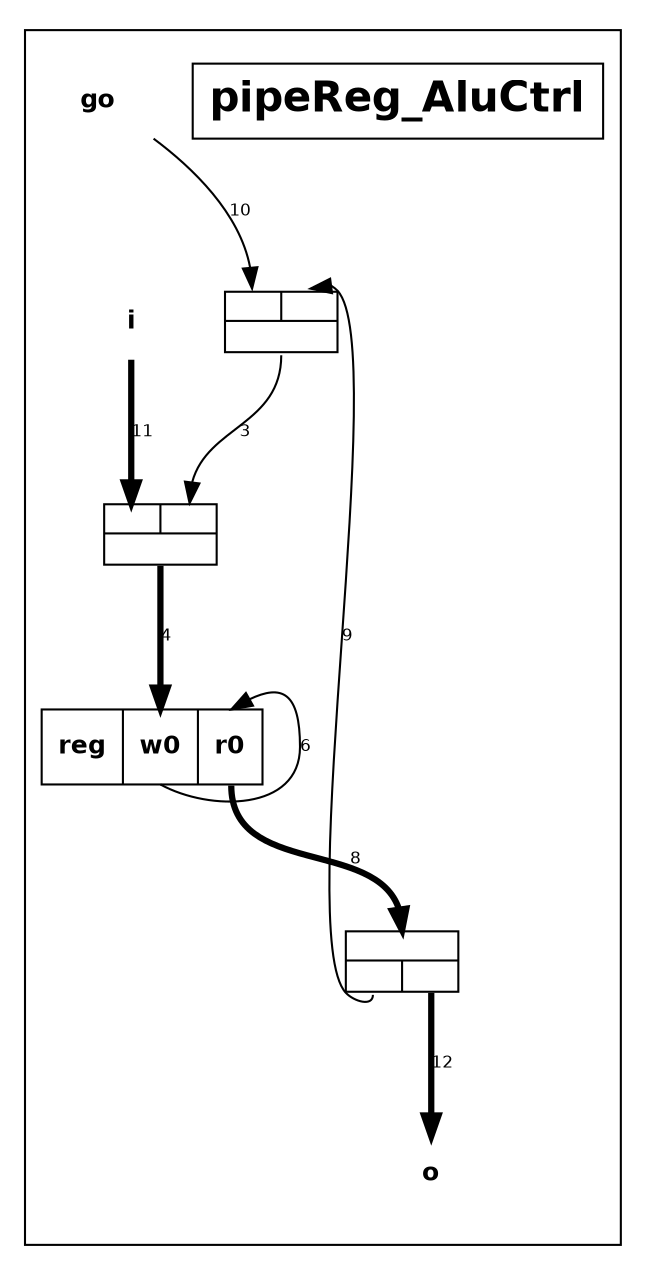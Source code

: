 digraph pipeReg_AluCtrl {
  outputorder="edgesfirst";
  size="7.086614173228347,10.236220472440946";
  ratio="2.0"
  subgraph cluster_pipeReg_AluCtrl {
    edge [fontsize="8", fontname="Helvetica", labelfontname="Helvetica", labelfontsize="8", arrowhead="normal"];
    node [fontsize="12", fontname="Helvetica-Bold", shape="box"];
    title [label="pipeReg_AluCtrl", fontsize="20"];
    port0 [portref="0", label="go", style="bold", shape="none"];
    port1 [portref="1", label="i", style="bold", shape="none"];
    port2 [portref="2", label="o", style="bold", shape="none"];
    comp5 [compref="5", label="{{<i0>|<i1>}|{<o>}}", height="0.4", fontsize="2", nojustify="true", shape="record"];
    comp6 [compref="6", label="reg|<w0>w0|<r0>r0", shape="record"];
    comp7 [compref="7", label="{{<i0>|<i1>}|{<o>}}", height="0.4", fontsize="2", nojustify="true", shape="record"];
    comp8 [compref="8", label="{{<i>}|{<o0>|<o1>}}", height="0.4", fontsize="2", nojustify="true", shape="record"]
    comp5:o:s -> comp7:i1:n [linkref="3", label="3", penwidth="1", weight="1"];
    comp7:o:s -> comp6:w0:n [linkref="4", label="4", penwidth="3", weight="3"];
    comp6:w0:s -> comp6:r0:n [linkref="6", label="6", penwidth="1", weight="1"];
    comp6:r0:s -> comp8:i:n [linkref="8", label="8", penwidth="3", weight="3"];
    comp8:o0:s -> comp5:i1:n [linkref="9", label="9", penwidth="1", weight="1"];
    port0 -> comp5:i0:n [linkref="10", label="10", penwidth="1", weight="1"];
    port1 -> comp7:i0:n [linkref="11", label="11", penwidth="3", weight="3"];
    comp8:o1:s -> port2 [linkref="12", label="12", penwidth="3", weight="3"]
  }
}
